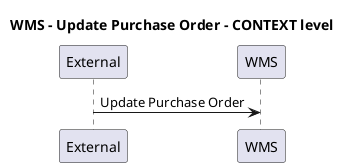 @startuml

title WMS - Update Purchase Order - CONTEXT level

participant "External" as C4InterFlow.SoftwareSystems.ExternalSystem
participant "WMS" as ECommercePlatform.SoftwareSystems.WMS

C4InterFlow.SoftwareSystems.ExternalSystem -> ECommercePlatform.SoftwareSystems.WMS : Update Purchase Order


@enduml
